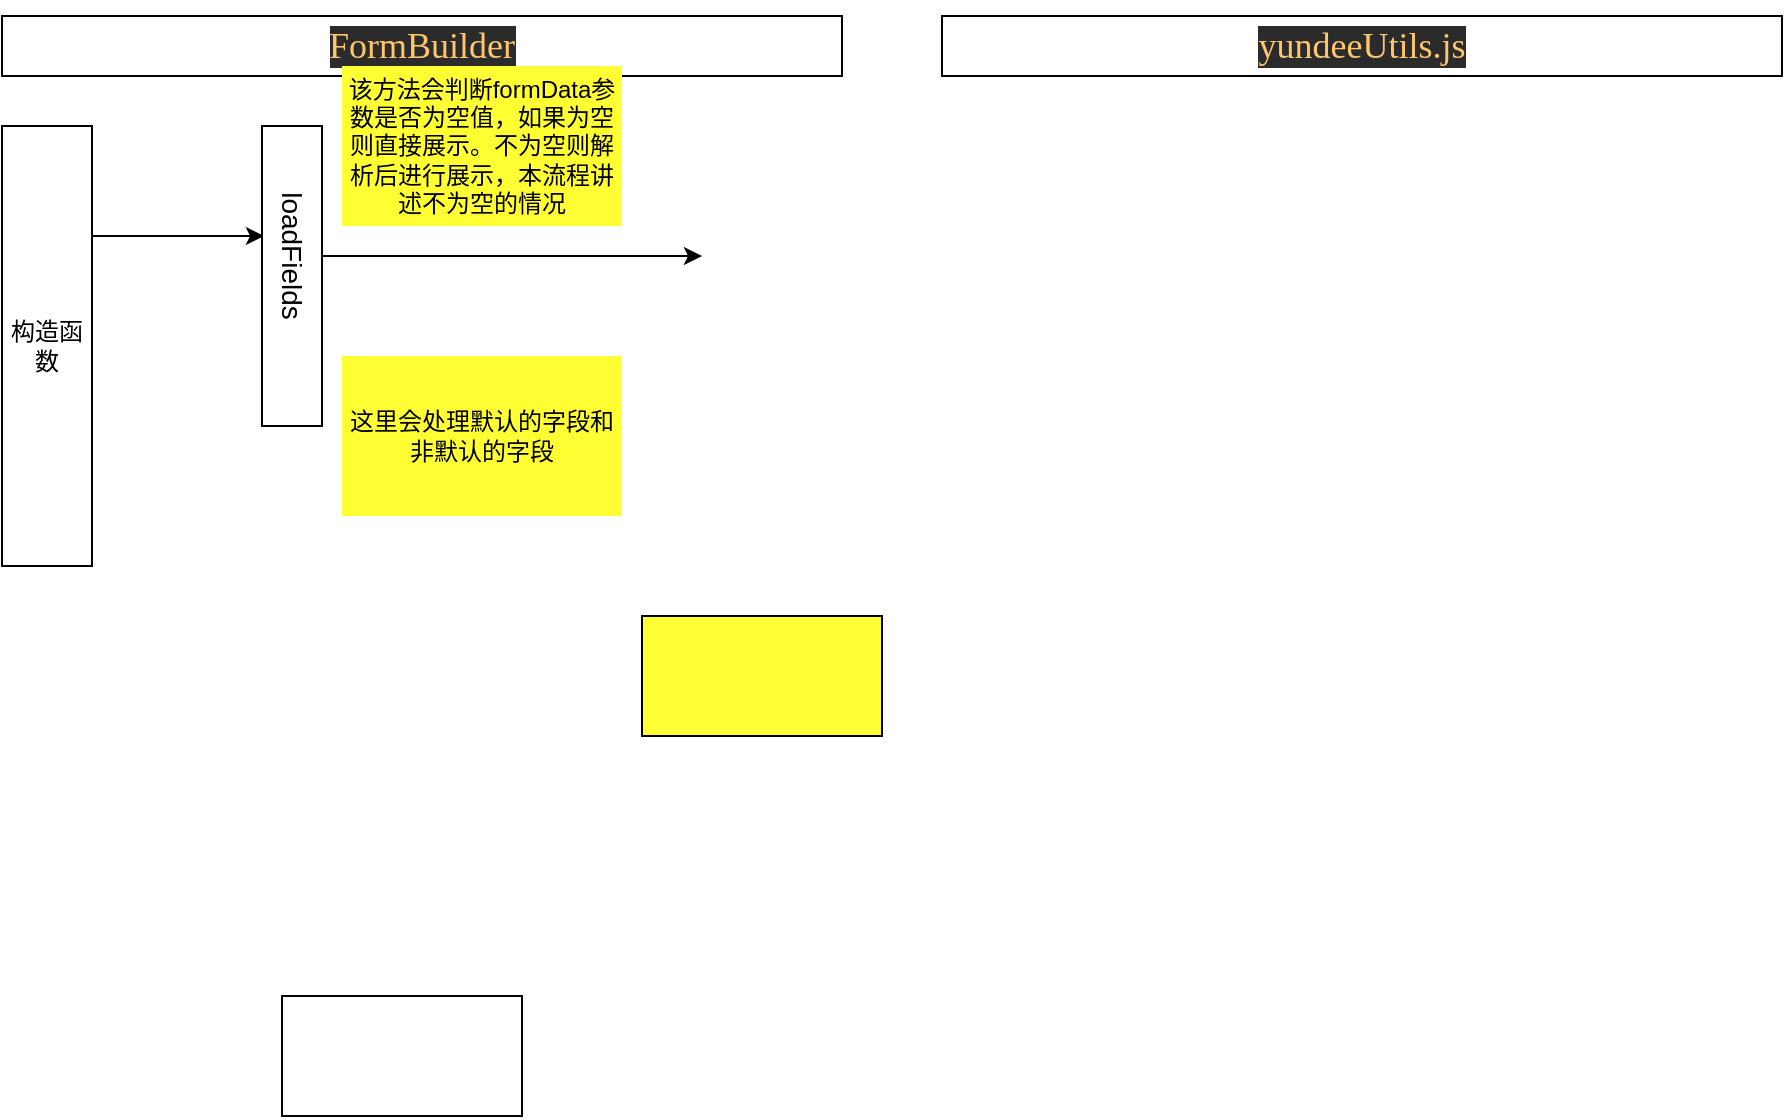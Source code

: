 <mxfile version="14.6.12" type="github">
  <diagram id="kgpKYQtTHZ0yAKxKKP6v" name="Page-1">
    <mxGraphModel dx="1422" dy="762" grid="1" gridSize="10" guides="1" tooltips="1" connect="1" arrows="1" fold="1" page="1" pageScale="1" pageWidth="850" pageHeight="1100" math="0" shadow="0">
      <root>
        <mxCell id="0" />
        <mxCell id="1" parent="0" />
        <mxCell id="MnPXZ85OeldySHDZS7sK-1" value="&lt;pre style=&quot;background-color: rgb(43 , 43 , 43) ; color: rgb(169 , 183 , 198) ; font-family: &amp;#34;jetbrains mono&amp;#34;&quot;&gt;&lt;span style=&quot;color: rgb(255 , 198 , 109)&quot;&gt;&lt;font style=&quot;font-size: 18px&quot;&gt;FormBuilder&lt;/font&gt;&lt;/span&gt;&lt;/pre&gt;" style="rounded=0;whiteSpace=wrap;html=1;" vertex="1" parent="1">
          <mxGeometry x="40" y="20" width="420" height="30" as="geometry" />
        </mxCell>
        <mxCell id="MnPXZ85OeldySHDZS7sK-6" style="edgeStyle=orthogonalEdgeStyle;rounded=0;orthogonalLoop=1;jettySize=auto;html=1;exitX=1;exitY=0.25;exitDx=0;exitDy=0;entryX=0.389;entryY=0.967;entryDx=0;entryDy=0;entryPerimeter=0;" edge="1" parent="1" source="MnPXZ85OeldySHDZS7sK-2" target="MnPXZ85OeldySHDZS7sK-4">
          <mxGeometry relative="1" as="geometry" />
        </mxCell>
        <mxCell id="MnPXZ85OeldySHDZS7sK-2" value="构造函数" style="rounded=0;whiteSpace=wrap;html=1;" vertex="1" parent="1">
          <mxGeometry x="40" y="75" width="45" height="220" as="geometry" />
        </mxCell>
        <mxCell id="MnPXZ85OeldySHDZS7sK-3" value="" style="rounded=0;whiteSpace=wrap;html=1;" vertex="1" parent="1">
          <mxGeometry x="170" y="75" width="30" height="150" as="geometry" />
        </mxCell>
        <mxCell id="MnPXZ85OeldySHDZS7sK-10" style="edgeStyle=orthogonalEdgeStyle;rounded=0;orthogonalLoop=1;jettySize=auto;html=1;exitX=0.5;exitY=0;exitDx=0;exitDy=0;" edge="1" parent="1" source="MnPXZ85OeldySHDZS7sK-4">
          <mxGeometry relative="1" as="geometry">
            <mxPoint x="390" y="140" as="targetPoint" />
          </mxGeometry>
        </mxCell>
        <mxCell id="MnPXZ85OeldySHDZS7sK-4" value="&lt;font style=&quot;font-size: 14px&quot;&gt;loadFields&lt;/font&gt;" style="text;html=1;strokeColor=none;fillColor=none;align=center;verticalAlign=middle;whiteSpace=wrap;rounded=0;rotation=90;" vertex="1" parent="1">
          <mxGeometry x="140" y="125" width="90" height="30" as="geometry" />
        </mxCell>
        <mxCell id="MnPXZ85OeldySHDZS7sK-7" value="该方法会判断formData参数是否为空值，如果为空则直接展示。不为空则解析后进行展示，本流程讲述不为空的情况" style="text;html=1;strokeColor=none;fillColor=#FFFF33;align=center;verticalAlign=middle;whiteSpace=wrap;rounded=0;" vertex="1" parent="1">
          <mxGeometry x="210" y="45" width="140" height="80" as="geometry" />
        </mxCell>
        <mxCell id="MnPXZ85OeldySHDZS7sK-8" value="这里会处理默认的字段和非默认的字段" style="text;html=1;strokeColor=none;fillColor=#FFFF33;align=center;verticalAlign=middle;whiteSpace=wrap;rounded=0;" vertex="1" parent="1">
          <mxGeometry x="210" y="190" width="140" height="80" as="geometry" />
        </mxCell>
        <mxCell id="MnPXZ85OeldySHDZS7sK-11" value="" style="rounded=0;whiteSpace=wrap;html=1;fillColor=#FFFF33;" vertex="1" parent="1">
          <mxGeometry x="360" y="320" width="120" height="60" as="geometry" />
        </mxCell>
        <mxCell id="MnPXZ85OeldySHDZS7sK-13" value="" style="rounded=0;whiteSpace=wrap;html=1;fillColor=#FFFFFF;" vertex="1" parent="1">
          <mxGeometry x="180" y="510" width="120" height="60" as="geometry" />
        </mxCell>
        <mxCell id="MnPXZ85OeldySHDZS7sK-14" value="&lt;pre style=&quot;background-color: rgb(43 , 43 , 43)&quot;&gt;&lt;font color=&quot;#ffc66d&quot; face=&quot;jetbrains mono&quot;&gt;&lt;span style=&quot;font-size: 18px&quot;&gt;yundeeUtils.js&lt;/span&gt;&lt;/font&gt;&lt;font color=&quot;#a9b7c6&quot; face=&quot;jetbrains mono&quot;&gt;&lt;br&gt;&lt;/font&gt;&lt;/pre&gt;" style="rounded=0;whiteSpace=wrap;html=1;" vertex="1" parent="1">
          <mxGeometry x="510" y="20" width="420" height="30" as="geometry" />
        </mxCell>
      </root>
    </mxGraphModel>
  </diagram>
</mxfile>
